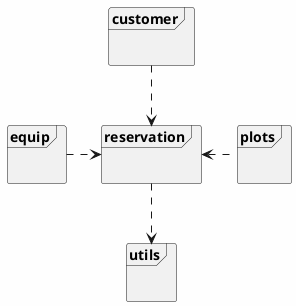 @startuml
hide empty fields
hide empty methods
skinparam classAttributeIconSize 0
skinparam linetype ortho
skinparam BackgroundColor #FEFEFE
allowmixing
skinparam packageStyle Frame

package equip{
}
package reservation{
}
package customer{
}
package plots{
}
package utils{
}

customer .d.> reservation
equip .r.> reservation
plots .l.> reservation
utils <.u. reservation

@enduml